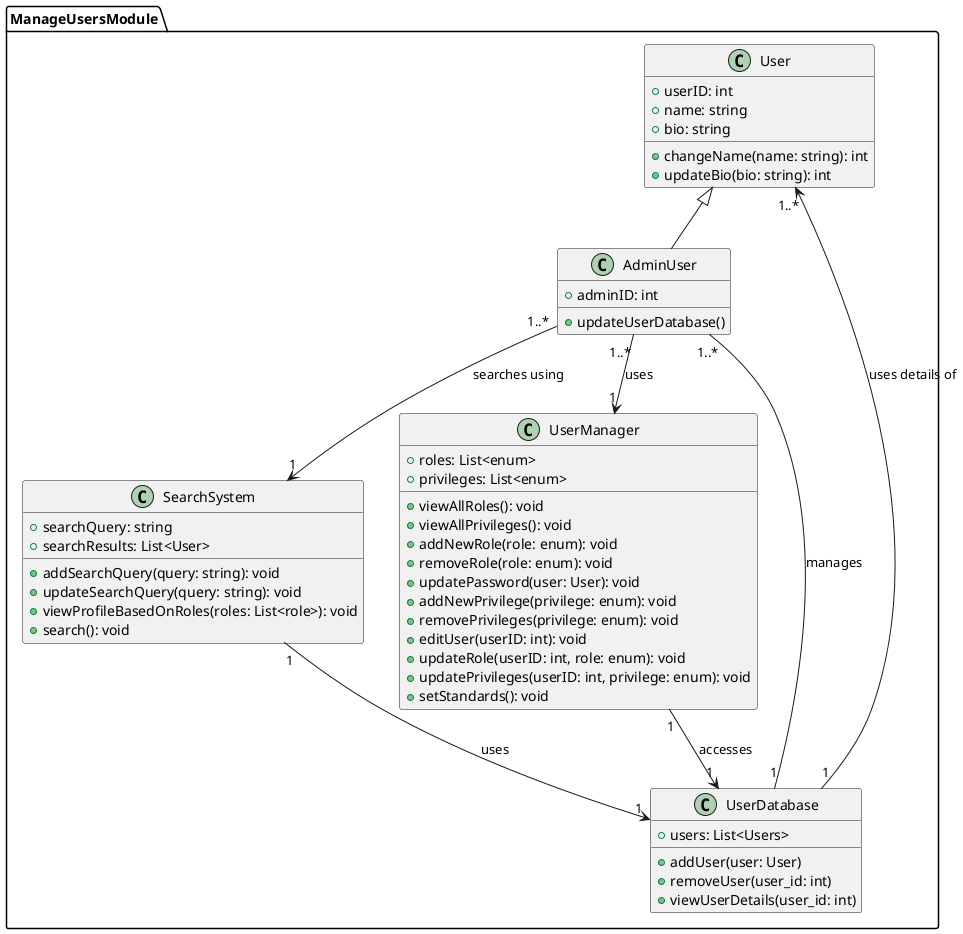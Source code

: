 @startuml manageUsers
package ManageUsersModule {
    class User {
        + userID: int
        + name: string
        + bio: string

        + changeName(name: string): int
        + updateBio(bio: string): int
    }

    class AdminUser extends User {
        + adminID: int

        + updateUserDatabase()
    }
    class SearchSystem {
        + searchQuery: string
        + searchResults: List<User>

        + addSearchQuery(query: string): void
        + updateSearchQuery(query: string): void
        + viewProfileBasedOnRoles(roles: List<role>): void
        + search(): void
    }

    class UserManager {
        + roles: List<enum>
        + privileges: List<enum>
        
        + viewAllRoles(): void
        + viewAllPrivileges(): void
        + addNewRole(role: enum): void
        + removeRole(role: enum): void
        + updatePassword(user: User): void
        + addNewPrivilege(privilege: enum): void
        + removePrivileges(privilege: enum): void
        + editUser(userID: int): void
        + updateRole(userID: int, role: enum): void
        + updatePrivileges(userID: int, privilege: enum): void
        + setStandards(): void
    }

    class UserDatabase {
        + users: List<Users>

        + addUser(user: User)
        + removeUser(user_id: int)
        + viewUserDetails(user_id: int)
    }

    AdminUser "1..*" -- "1" UserDatabase: manages
    User "1..*" <-- "1" UserDatabase: uses details of
    AdminUser "1..*" --> "1" SearchSystem: searches using
    AdminUser "1..*" --> "1" UserManager: uses
    UserManager "1" --> "1" UserDatabase: accesses
    SearchSystem "1" --> "1" UserDatabase: uses
}
@enduml
